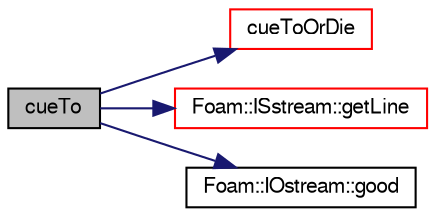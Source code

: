 digraph "cueTo"
{
  bgcolor="transparent";
  edge [fontname="FreeSans",fontsize="10",labelfontname="FreeSans",labelfontsize="10"];
  node [fontname="FreeSans",fontsize="10",shape=record];
  rankdir="LR";
  Node57 [label="cueTo",height=0.2,width=0.4,color="black", fillcolor="grey75", style="filled", fontcolor="black"];
  Node57 -> Node58 [color="midnightblue",fontsize="10",style="solid",fontname="FreeSans"];
  Node58 [label="cueToOrDie",height=0.2,width=0.4,color="red",URL="$a29586.html#a23145384128cd85c9108a787d70757c9",tooltip="Cue up to cmd, reading args or exit with a FatalError. "];
  Node57 -> Node108 [color="midnightblue",fontsize="10",style="solid",fontname="FreeSans"];
  Node108 [label="Foam::ISstream::getLine",height=0.2,width=0.4,color="red",URL="$a26286.html#a94b82bd8f7d8cdaa83c9c70b7c919f78",tooltip="Raw, low-level getline into a string function. "];
  Node57 -> Node96 [color="midnightblue",fontsize="10",style="solid",fontname="FreeSans"];
  Node96 [label="Foam::IOstream::good",height=0.2,width=0.4,color="black",URL="$a26226.html#abdcc7f96f487faadc7769afcf58fe992",tooltip="Return true if next operation might succeed. "];
}
